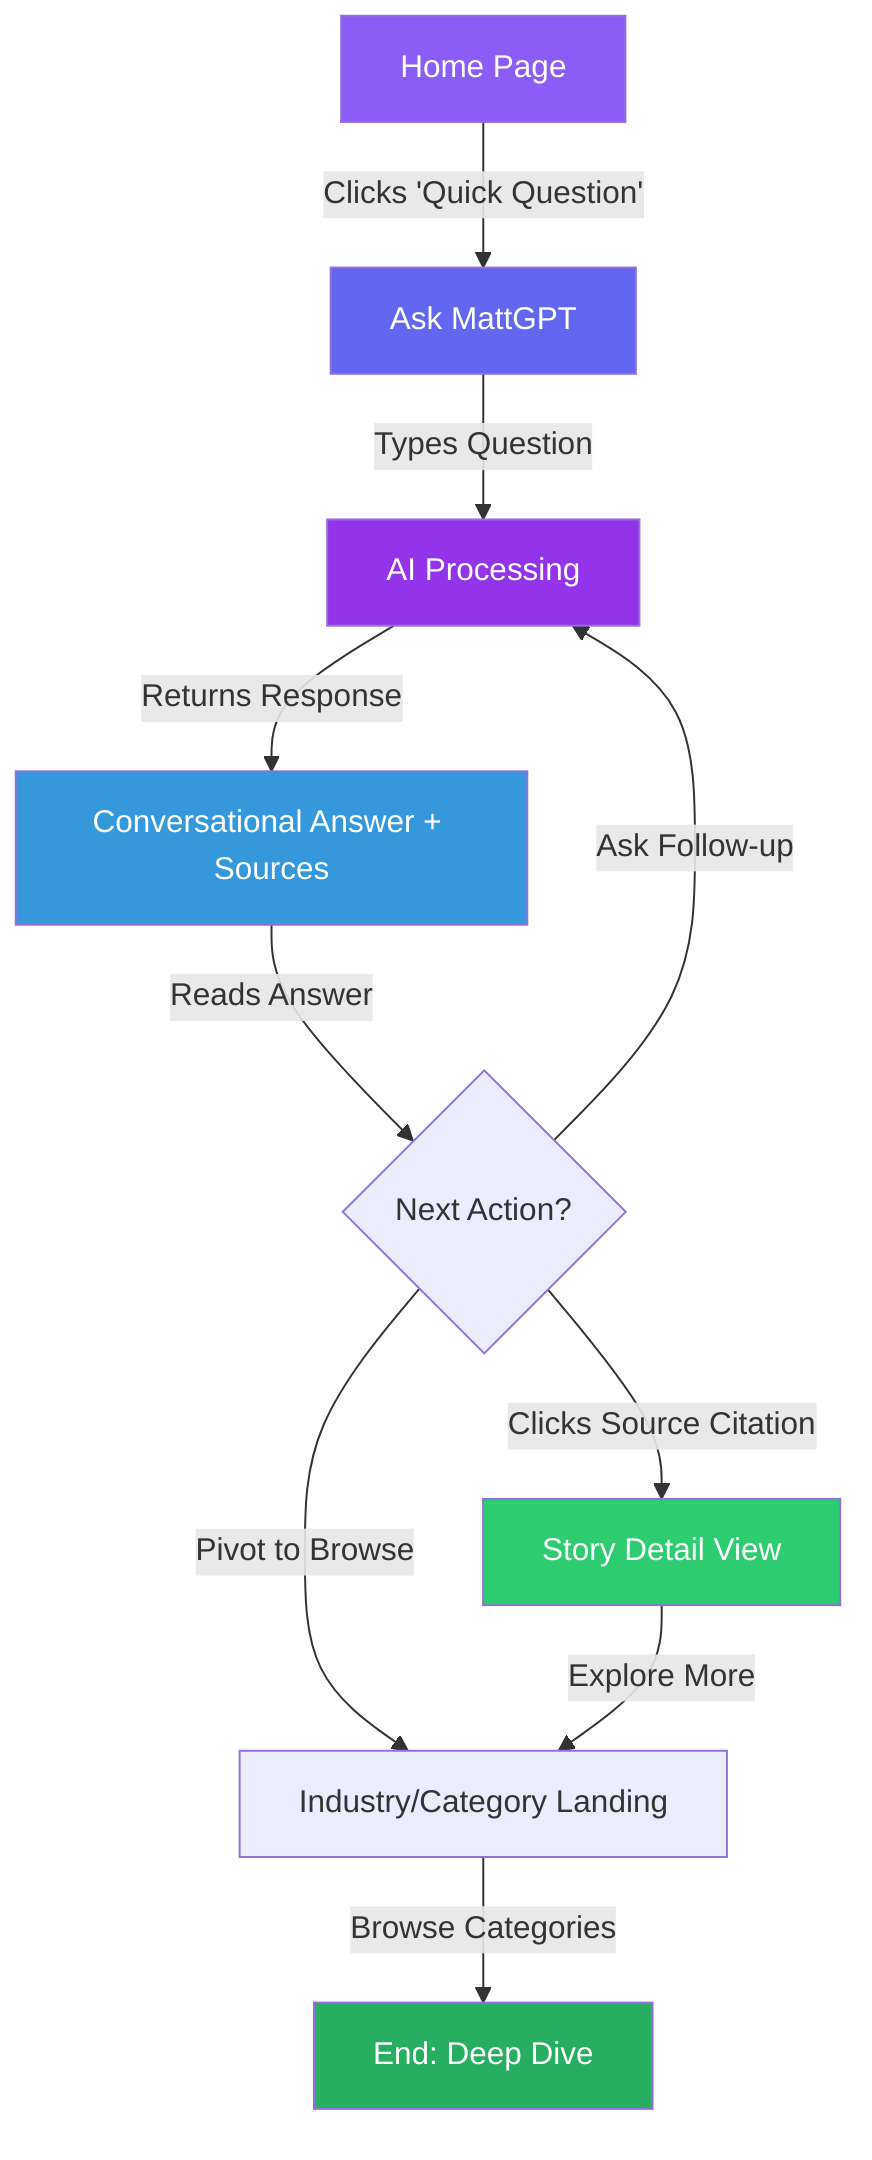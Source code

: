 graph TD
    A[Home Page] -->|Clicks 'Quick Question'| B[Ask MattGPT]
    B -->|Types Question| C[AI Processing]
    C -->|Returns Response| D[Conversational Answer + Sources]
    D -->|Reads Answer| E{Next Action?}
    E -->|Clicks Source Citation| F[Story Detail View]
    E -->|Ask Follow-up| C
    E -->|Pivot to Browse| G[Industry/Category Landing]
    F -->|Explore More| G
    G -->|Browse Categories| H[End: Deep Dive]

    style A fill:#8B5CF6,color:#fff
    style B fill:#6366F1,color:#fff
    style C fill:#9333EA,color:#fff
    style D fill:#3498DB,color:#fff
    style F fill:#2ECC71,color:#fff
    style H fill:#27AE60,color:#fff